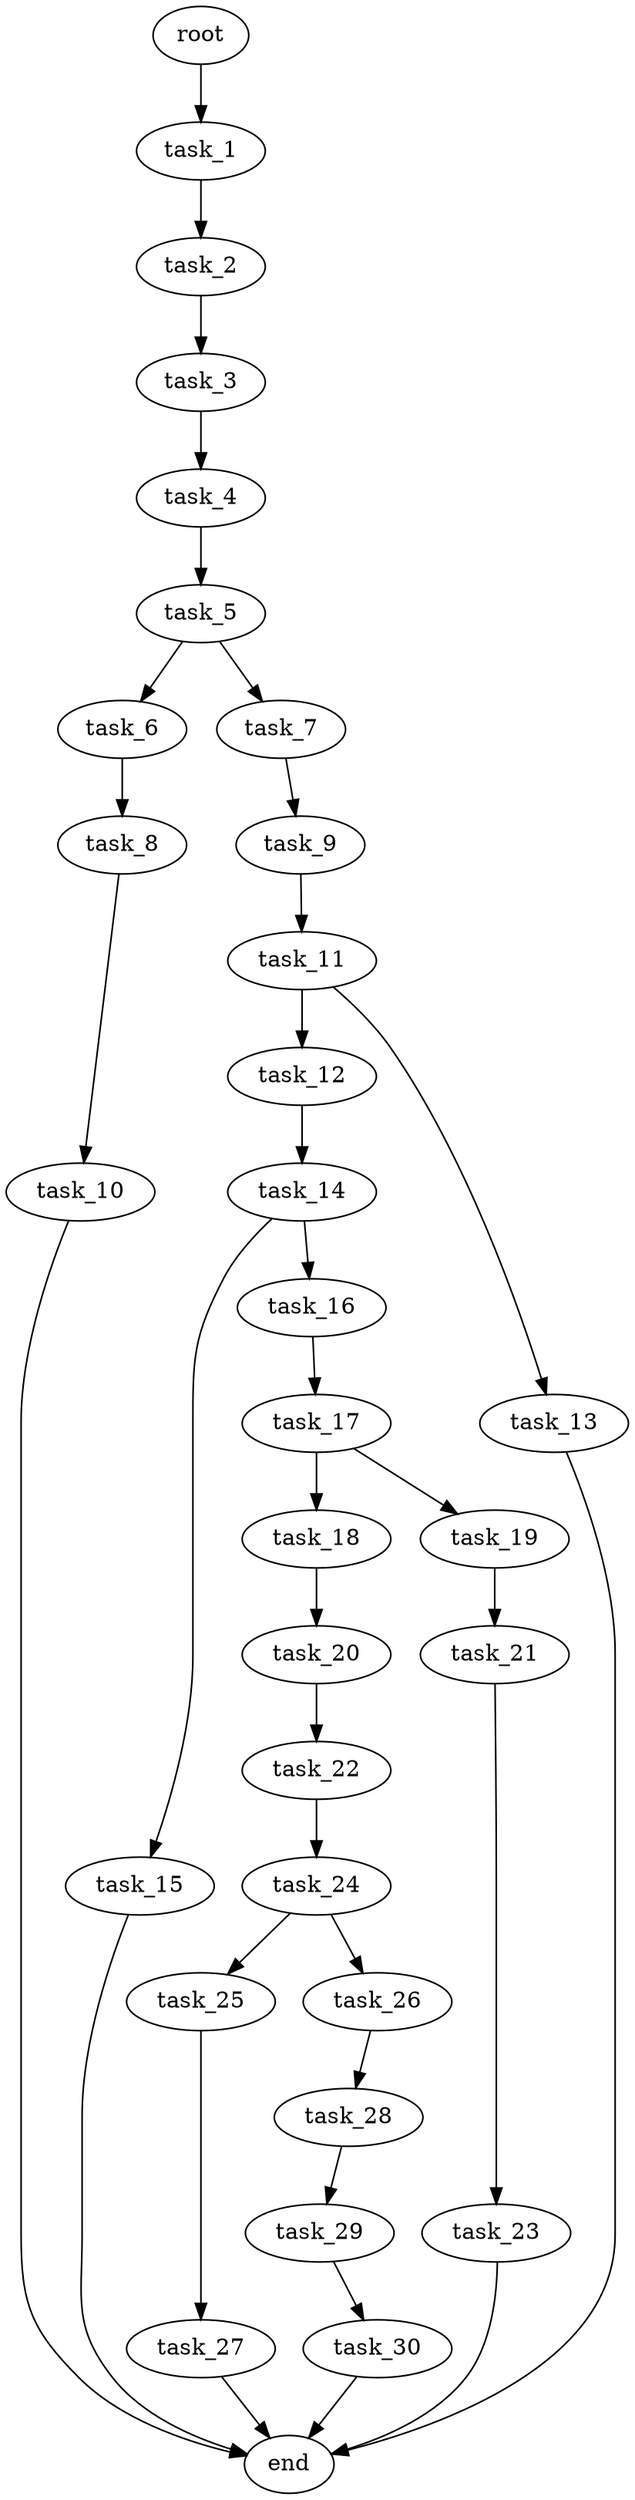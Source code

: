 digraph G {
  root [size="0.000000e+00"];
  task_1 [size="4.553991e+09"];
  task_2 [size="3.218452e+09"];
  task_3 [size="1.887335e+09"];
  task_4 [size="6.975287e+09"];
  task_5 [size="5.718405e+09"];
  task_6 [size="2.336391e+09"];
  task_7 [size="7.755669e+09"];
  task_8 [size="4.374293e+08"];
  task_9 [size="7.447307e+09"];
  task_10 [size="7.052574e+09"];
  task_11 [size="8.114278e+09"];
  task_12 [size="3.861401e+09"];
  task_13 [size="6.637225e+09"];
  task_14 [size="8.207655e+09"];
  task_15 [size="9.808201e+09"];
  task_16 [size="4.953791e+09"];
  task_17 [size="3.711591e+08"];
  task_18 [size="5.023409e+09"];
  task_19 [size="5.902214e+09"];
  task_20 [size="8.697133e+09"];
  task_21 [size="8.742030e+09"];
  task_22 [size="4.403622e+09"];
  task_23 [size="5.259985e+09"];
  task_24 [size="4.569824e+09"];
  task_25 [size="7.224716e+09"];
  task_26 [size="4.100376e+09"];
  task_27 [size="6.548158e+09"];
  task_28 [size="1.544458e+09"];
  task_29 [size="4.695437e+09"];
  task_30 [size="9.692067e+09"];
  end [size="0.000000e+00"];

  root -> task_1 [size="1.000000e-12"];
  task_1 -> task_2 [size="3.218452e+08"];
  task_2 -> task_3 [size="1.887335e+08"];
  task_3 -> task_4 [size="6.975287e+08"];
  task_4 -> task_5 [size="5.718405e+08"];
  task_5 -> task_6 [size="2.336391e+08"];
  task_5 -> task_7 [size="7.755669e+08"];
  task_6 -> task_8 [size="4.374293e+07"];
  task_7 -> task_9 [size="7.447307e+08"];
  task_8 -> task_10 [size="7.052574e+08"];
  task_9 -> task_11 [size="8.114278e+08"];
  task_10 -> end [size="1.000000e-12"];
  task_11 -> task_12 [size="3.861401e+08"];
  task_11 -> task_13 [size="6.637225e+08"];
  task_12 -> task_14 [size="8.207655e+08"];
  task_13 -> end [size="1.000000e-12"];
  task_14 -> task_15 [size="9.808201e+08"];
  task_14 -> task_16 [size="4.953791e+08"];
  task_15 -> end [size="1.000000e-12"];
  task_16 -> task_17 [size="3.711591e+07"];
  task_17 -> task_18 [size="5.023409e+08"];
  task_17 -> task_19 [size="5.902214e+08"];
  task_18 -> task_20 [size="8.697133e+08"];
  task_19 -> task_21 [size="8.742030e+08"];
  task_20 -> task_22 [size="4.403622e+08"];
  task_21 -> task_23 [size="5.259985e+08"];
  task_22 -> task_24 [size="4.569824e+08"];
  task_23 -> end [size="1.000000e-12"];
  task_24 -> task_25 [size="7.224716e+08"];
  task_24 -> task_26 [size="4.100376e+08"];
  task_25 -> task_27 [size="6.548158e+08"];
  task_26 -> task_28 [size="1.544458e+08"];
  task_27 -> end [size="1.000000e-12"];
  task_28 -> task_29 [size="4.695437e+08"];
  task_29 -> task_30 [size="9.692067e+08"];
  task_30 -> end [size="1.000000e-12"];
}
